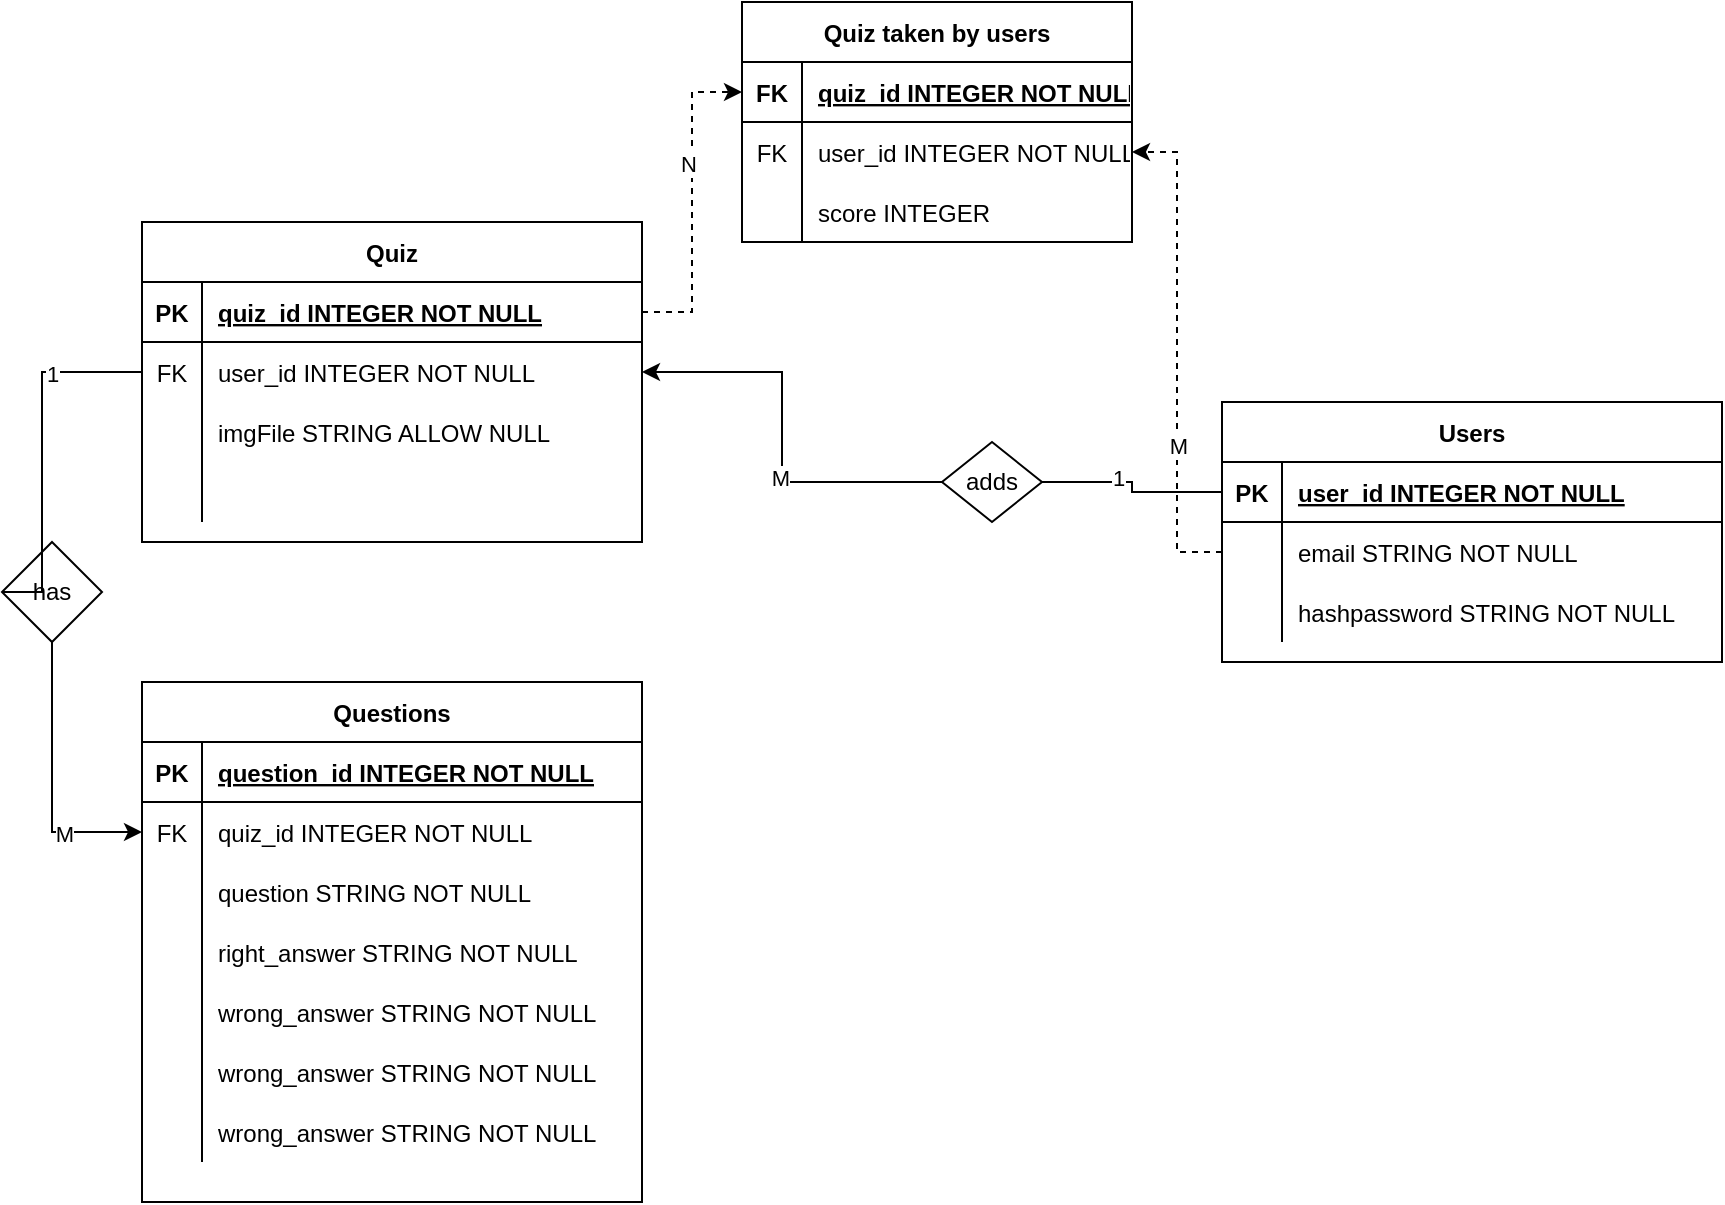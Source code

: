 <mxfile version="17.4.1" type="device"><diagram id="R2lEEEUBdFMjLlhIrx00" name="Page-1"><mxGraphModel dx="1190" dy="668" grid="1" gridSize="10" guides="1" tooltips="1" connect="1" arrows="1" fold="1" page="1" pageScale="1" pageWidth="850" pageHeight="1100" math="0" shadow="0" extFonts="Permanent Marker^https://fonts.googleapis.com/css?family=Permanent+Marker"><root><mxCell id="0"/><mxCell id="1" parent="0"/><mxCell id="C-vyLk0tnHw3VtMMgP7b-2" value="Users" style="shape=table;startSize=30;container=1;collapsible=1;childLayout=tableLayout;fixedRows=1;rowLines=0;fontStyle=1;align=center;resizeLast=1;" parent="1" vertex="1"><mxGeometry x="620" y="210" width="250" height="130" as="geometry"/></mxCell><mxCell id="C-vyLk0tnHw3VtMMgP7b-3" value="" style="shape=partialRectangle;collapsible=0;dropTarget=0;pointerEvents=0;fillColor=none;points=[[0,0.5],[1,0.5]];portConstraint=eastwest;top=0;left=0;right=0;bottom=1;" parent="C-vyLk0tnHw3VtMMgP7b-2" vertex="1"><mxGeometry y="30" width="250" height="30" as="geometry"/></mxCell><mxCell id="C-vyLk0tnHw3VtMMgP7b-4" value="PK" style="shape=partialRectangle;overflow=hidden;connectable=0;fillColor=none;top=0;left=0;bottom=0;right=0;fontStyle=1;" parent="C-vyLk0tnHw3VtMMgP7b-3" vertex="1"><mxGeometry width="30" height="30" as="geometry"><mxRectangle width="30" height="30" as="alternateBounds"/></mxGeometry></mxCell><mxCell id="C-vyLk0tnHw3VtMMgP7b-5" value="user_id INTEGER NOT NULL" style="shape=partialRectangle;overflow=hidden;connectable=0;fillColor=none;top=0;left=0;bottom=0;right=0;align=left;spacingLeft=6;fontStyle=5;" parent="C-vyLk0tnHw3VtMMgP7b-3" vertex="1"><mxGeometry x="30" width="220" height="30" as="geometry"><mxRectangle width="220" height="30" as="alternateBounds"/></mxGeometry></mxCell><mxCell id="C-vyLk0tnHw3VtMMgP7b-6" value="" style="shape=partialRectangle;collapsible=0;dropTarget=0;pointerEvents=0;fillColor=none;points=[[0,0.5],[1,0.5]];portConstraint=eastwest;top=0;left=0;right=0;bottom=0;" parent="C-vyLk0tnHw3VtMMgP7b-2" vertex="1"><mxGeometry y="60" width="250" height="30" as="geometry"/></mxCell><mxCell id="C-vyLk0tnHw3VtMMgP7b-7" value="" style="shape=partialRectangle;overflow=hidden;connectable=0;fillColor=none;top=0;left=0;bottom=0;right=0;" parent="C-vyLk0tnHw3VtMMgP7b-6" vertex="1"><mxGeometry width="30" height="30" as="geometry"><mxRectangle width="30" height="30" as="alternateBounds"/></mxGeometry></mxCell><mxCell id="C-vyLk0tnHw3VtMMgP7b-8" value="email STRING NOT NULL" style="shape=partialRectangle;overflow=hidden;connectable=0;fillColor=none;top=0;left=0;bottom=0;right=0;align=left;spacingLeft=6;" parent="C-vyLk0tnHw3VtMMgP7b-6" vertex="1"><mxGeometry x="30" width="220" height="30" as="geometry"><mxRectangle width="220" height="30" as="alternateBounds"/></mxGeometry></mxCell><mxCell id="C-vyLk0tnHw3VtMMgP7b-9" value="" style="shape=partialRectangle;collapsible=0;dropTarget=0;pointerEvents=0;fillColor=none;points=[[0,0.5],[1,0.5]];portConstraint=eastwest;top=0;left=0;right=0;bottom=0;" parent="C-vyLk0tnHw3VtMMgP7b-2" vertex="1"><mxGeometry y="90" width="250" height="30" as="geometry"/></mxCell><mxCell id="C-vyLk0tnHw3VtMMgP7b-10" value="" style="shape=partialRectangle;overflow=hidden;connectable=0;fillColor=none;top=0;left=0;bottom=0;right=0;" parent="C-vyLk0tnHw3VtMMgP7b-9" vertex="1"><mxGeometry width="30" height="30" as="geometry"><mxRectangle width="30" height="30" as="alternateBounds"/></mxGeometry></mxCell><mxCell id="C-vyLk0tnHw3VtMMgP7b-11" value="hashpassword STRING NOT NULL" style="shape=partialRectangle;overflow=hidden;connectable=0;fillColor=none;top=0;left=0;bottom=0;right=0;align=left;spacingLeft=6;" parent="C-vyLk0tnHw3VtMMgP7b-9" vertex="1"><mxGeometry x="30" width="220" height="30" as="geometry"><mxRectangle width="220" height="30" as="alternateBounds"/></mxGeometry></mxCell><mxCell id="C-vyLk0tnHw3VtMMgP7b-23" value="Questions" style="shape=table;startSize=30;container=1;collapsible=1;childLayout=tableLayout;fixedRows=1;rowLines=0;fontStyle=1;align=center;resizeLast=1;" parent="1" vertex="1"><mxGeometry x="80" y="350" width="250" height="260" as="geometry"/></mxCell><mxCell id="C-vyLk0tnHw3VtMMgP7b-24" value="" style="shape=partialRectangle;collapsible=0;dropTarget=0;pointerEvents=0;fillColor=none;points=[[0,0.5],[1,0.5]];portConstraint=eastwest;top=0;left=0;right=0;bottom=1;" parent="C-vyLk0tnHw3VtMMgP7b-23" vertex="1"><mxGeometry y="30" width="250" height="30" as="geometry"/></mxCell><mxCell id="C-vyLk0tnHw3VtMMgP7b-25" value="PK" style="shape=partialRectangle;overflow=hidden;connectable=0;fillColor=none;top=0;left=0;bottom=0;right=0;fontStyle=1;" parent="C-vyLk0tnHw3VtMMgP7b-24" vertex="1"><mxGeometry width="30" height="30" as="geometry"><mxRectangle width="30" height="30" as="alternateBounds"/></mxGeometry></mxCell><mxCell id="C-vyLk0tnHw3VtMMgP7b-26" value="question_id INTEGER NOT NULL" style="shape=partialRectangle;overflow=hidden;connectable=0;fillColor=none;top=0;left=0;bottom=0;right=0;align=left;spacingLeft=6;fontStyle=5;" parent="C-vyLk0tnHw3VtMMgP7b-24" vertex="1"><mxGeometry x="30" width="220" height="30" as="geometry"><mxRectangle width="220" height="30" as="alternateBounds"/></mxGeometry></mxCell><mxCell id="C-vyLk0tnHw3VtMMgP7b-27" value="" style="shape=partialRectangle;collapsible=0;dropTarget=0;pointerEvents=0;fillColor=none;points=[[0,0.5],[1,0.5]];portConstraint=eastwest;top=0;left=0;right=0;bottom=0;" parent="C-vyLk0tnHw3VtMMgP7b-23" vertex="1"><mxGeometry y="60" width="250" height="30" as="geometry"/></mxCell><mxCell id="C-vyLk0tnHw3VtMMgP7b-28" value="FK" style="shape=partialRectangle;overflow=hidden;connectable=0;fillColor=none;top=0;left=0;bottom=0;right=0;" parent="C-vyLk0tnHw3VtMMgP7b-27" vertex="1"><mxGeometry width="30" height="30" as="geometry"><mxRectangle width="30" height="30" as="alternateBounds"/></mxGeometry></mxCell><mxCell id="C-vyLk0tnHw3VtMMgP7b-29" value="quiz_id INTEGER NOT NULL" style="shape=partialRectangle;overflow=hidden;connectable=0;fillColor=none;top=0;left=0;bottom=0;right=0;align=left;spacingLeft=6;" parent="C-vyLk0tnHw3VtMMgP7b-27" vertex="1"><mxGeometry x="30" width="220" height="30" as="geometry"><mxRectangle width="220" height="30" as="alternateBounds"/></mxGeometry></mxCell><mxCell id="rpBbFwH1d6ttA4eePEH--14" value="" style="shape=partialRectangle;collapsible=0;dropTarget=0;pointerEvents=0;fillColor=none;points=[[0,0.5],[1,0.5]];portConstraint=eastwest;top=0;left=0;right=0;bottom=0;" parent="C-vyLk0tnHw3VtMMgP7b-23" vertex="1"><mxGeometry y="90" width="250" height="30" as="geometry"/></mxCell><mxCell id="rpBbFwH1d6ttA4eePEH--15" value="" style="shape=partialRectangle;overflow=hidden;connectable=0;fillColor=none;top=0;left=0;bottom=0;right=0;" parent="rpBbFwH1d6ttA4eePEH--14" vertex="1"><mxGeometry width="30" height="30" as="geometry"><mxRectangle width="30" height="30" as="alternateBounds"/></mxGeometry></mxCell><mxCell id="rpBbFwH1d6ttA4eePEH--16" value="question STRING NOT NULL" style="shape=partialRectangle;overflow=hidden;connectable=0;fillColor=none;top=0;left=0;bottom=0;right=0;align=left;spacingLeft=6;" parent="rpBbFwH1d6ttA4eePEH--14" vertex="1"><mxGeometry x="30" width="220" height="30" as="geometry"><mxRectangle width="220" height="30" as="alternateBounds"/></mxGeometry></mxCell><mxCell id="oCSMY3iK1VkEH_TK-eTj-6" value="" style="shape=partialRectangle;collapsible=0;dropTarget=0;pointerEvents=0;fillColor=none;points=[[0,0.5],[1,0.5]];portConstraint=eastwest;top=0;left=0;right=0;bottom=0;" vertex="1" parent="C-vyLk0tnHw3VtMMgP7b-23"><mxGeometry y="120" width="250" height="30" as="geometry"/></mxCell><mxCell id="oCSMY3iK1VkEH_TK-eTj-7" value="" style="shape=partialRectangle;overflow=hidden;connectable=0;fillColor=none;top=0;left=0;bottom=0;right=0;" vertex="1" parent="oCSMY3iK1VkEH_TK-eTj-6"><mxGeometry width="30" height="30" as="geometry"><mxRectangle width="30" height="30" as="alternateBounds"/></mxGeometry></mxCell><mxCell id="oCSMY3iK1VkEH_TK-eTj-8" value="right_answer STRING NOT NULL" style="shape=partialRectangle;overflow=hidden;connectable=0;fillColor=none;top=0;left=0;bottom=0;right=0;align=left;spacingLeft=6;" vertex="1" parent="oCSMY3iK1VkEH_TK-eTj-6"><mxGeometry x="30" width="220" height="30" as="geometry"><mxRectangle width="220" height="30" as="alternateBounds"/></mxGeometry></mxCell><mxCell id="oCSMY3iK1VkEH_TK-eTj-9" value="" style="shape=partialRectangle;collapsible=0;dropTarget=0;pointerEvents=0;fillColor=none;points=[[0,0.5],[1,0.5]];portConstraint=eastwest;top=0;left=0;right=0;bottom=0;" vertex="1" parent="C-vyLk0tnHw3VtMMgP7b-23"><mxGeometry y="150" width="250" height="30" as="geometry"/></mxCell><mxCell id="oCSMY3iK1VkEH_TK-eTj-10" value="" style="shape=partialRectangle;overflow=hidden;connectable=0;fillColor=none;top=0;left=0;bottom=0;right=0;" vertex="1" parent="oCSMY3iK1VkEH_TK-eTj-9"><mxGeometry width="30" height="30" as="geometry"><mxRectangle width="30" height="30" as="alternateBounds"/></mxGeometry></mxCell><mxCell id="oCSMY3iK1VkEH_TK-eTj-11" value="wrong_answer STRING NOT NULL" style="shape=partialRectangle;overflow=hidden;connectable=0;fillColor=none;top=0;left=0;bottom=0;right=0;align=left;spacingLeft=6;" vertex="1" parent="oCSMY3iK1VkEH_TK-eTj-9"><mxGeometry x="30" width="220" height="30" as="geometry"><mxRectangle width="220" height="30" as="alternateBounds"/></mxGeometry></mxCell><mxCell id="oCSMY3iK1VkEH_TK-eTj-12" value="" style="shape=partialRectangle;collapsible=0;dropTarget=0;pointerEvents=0;fillColor=none;points=[[0,0.5],[1,0.5]];portConstraint=eastwest;top=0;left=0;right=0;bottom=0;" vertex="1" parent="C-vyLk0tnHw3VtMMgP7b-23"><mxGeometry y="180" width="250" height="30" as="geometry"/></mxCell><mxCell id="oCSMY3iK1VkEH_TK-eTj-13" value="" style="shape=partialRectangle;overflow=hidden;connectable=0;fillColor=none;top=0;left=0;bottom=0;right=0;" vertex="1" parent="oCSMY3iK1VkEH_TK-eTj-12"><mxGeometry width="30" height="30" as="geometry"><mxRectangle width="30" height="30" as="alternateBounds"/></mxGeometry></mxCell><mxCell id="oCSMY3iK1VkEH_TK-eTj-14" value="wrong_answer STRING NOT NULL" style="shape=partialRectangle;overflow=hidden;connectable=0;fillColor=none;top=0;left=0;bottom=0;right=0;align=left;spacingLeft=6;" vertex="1" parent="oCSMY3iK1VkEH_TK-eTj-12"><mxGeometry x="30" width="220" height="30" as="geometry"><mxRectangle width="220" height="30" as="alternateBounds"/></mxGeometry></mxCell><mxCell id="oCSMY3iK1VkEH_TK-eTj-15" value="" style="shape=partialRectangle;collapsible=0;dropTarget=0;pointerEvents=0;fillColor=none;points=[[0,0.5],[1,0.5]];portConstraint=eastwest;top=0;left=0;right=0;bottom=0;" vertex="1" parent="C-vyLk0tnHw3VtMMgP7b-23"><mxGeometry y="210" width="250" height="30" as="geometry"/></mxCell><mxCell id="oCSMY3iK1VkEH_TK-eTj-16" value="" style="shape=partialRectangle;overflow=hidden;connectable=0;fillColor=none;top=0;left=0;bottom=0;right=0;" vertex="1" parent="oCSMY3iK1VkEH_TK-eTj-15"><mxGeometry width="30" height="30" as="geometry"><mxRectangle width="30" height="30" as="alternateBounds"/></mxGeometry></mxCell><mxCell id="oCSMY3iK1VkEH_TK-eTj-17" value="wrong_answer STRING NOT NULL" style="shape=partialRectangle;overflow=hidden;connectable=0;fillColor=none;top=0;left=0;bottom=0;right=0;align=left;spacingLeft=6;" vertex="1" parent="oCSMY3iK1VkEH_TK-eTj-15"><mxGeometry x="30" width="220" height="30" as="geometry"><mxRectangle width="220" height="30" as="alternateBounds"/></mxGeometry></mxCell><mxCell id="rpBbFwH1d6ttA4eePEH--1" value="Quiz" style="shape=table;startSize=30;container=1;collapsible=1;childLayout=tableLayout;fixedRows=1;rowLines=0;fontStyle=1;align=center;resizeLast=1;" parent="1" vertex="1"><mxGeometry x="80" y="120" width="250" height="160" as="geometry"/></mxCell><mxCell id="rpBbFwH1d6ttA4eePEH--2" value="" style="shape=partialRectangle;collapsible=0;dropTarget=0;pointerEvents=0;fillColor=none;points=[[0,0.5],[1,0.5]];portConstraint=eastwest;top=0;left=0;right=0;bottom=1;" parent="rpBbFwH1d6ttA4eePEH--1" vertex="1"><mxGeometry y="30" width="250" height="30" as="geometry"/></mxCell><mxCell id="rpBbFwH1d6ttA4eePEH--3" value="PK" style="shape=partialRectangle;overflow=hidden;connectable=0;fillColor=none;top=0;left=0;bottom=0;right=0;fontStyle=1;" parent="rpBbFwH1d6ttA4eePEH--2" vertex="1"><mxGeometry width="30" height="30" as="geometry"><mxRectangle width="30" height="30" as="alternateBounds"/></mxGeometry></mxCell><mxCell id="rpBbFwH1d6ttA4eePEH--4" value="quiz_id INTEGER NOT NULL" style="shape=partialRectangle;overflow=hidden;connectable=0;fillColor=none;top=0;left=0;bottom=0;right=0;align=left;spacingLeft=6;fontStyle=5;" parent="rpBbFwH1d6ttA4eePEH--2" vertex="1"><mxGeometry x="30" width="220" height="30" as="geometry"><mxRectangle width="220" height="30" as="alternateBounds"/></mxGeometry></mxCell><mxCell id="rpBbFwH1d6ttA4eePEH--5" value="" style="shape=partialRectangle;collapsible=0;dropTarget=0;pointerEvents=0;fillColor=none;points=[[0,0.5],[1,0.5]];portConstraint=eastwest;top=0;left=0;right=0;bottom=0;" parent="rpBbFwH1d6ttA4eePEH--1" vertex="1"><mxGeometry y="60" width="250" height="30" as="geometry"/></mxCell><mxCell id="rpBbFwH1d6ttA4eePEH--6" value="FK" style="shape=partialRectangle;overflow=hidden;connectable=0;fillColor=none;top=0;left=0;bottom=0;right=0;" parent="rpBbFwH1d6ttA4eePEH--5" vertex="1"><mxGeometry width="30" height="30" as="geometry"><mxRectangle width="30" height="30" as="alternateBounds"/></mxGeometry></mxCell><mxCell id="rpBbFwH1d6ttA4eePEH--7" value="user_id INTEGER NOT NULL" style="shape=partialRectangle;overflow=hidden;connectable=0;fillColor=none;top=0;left=0;bottom=0;right=0;align=left;spacingLeft=6;" parent="rpBbFwH1d6ttA4eePEH--5" vertex="1"><mxGeometry x="30" width="220" height="30" as="geometry"><mxRectangle width="220" height="30" as="alternateBounds"/></mxGeometry></mxCell><mxCell id="rpBbFwH1d6ttA4eePEH--8" value="" style="shape=partialRectangle;collapsible=0;dropTarget=0;pointerEvents=0;fillColor=none;points=[[0,0.5],[1,0.5]];portConstraint=eastwest;top=0;left=0;right=0;bottom=0;" parent="rpBbFwH1d6ttA4eePEH--1" vertex="1"><mxGeometry y="90" width="250" height="30" as="geometry"/></mxCell><mxCell id="rpBbFwH1d6ttA4eePEH--9" value="" style="shape=partialRectangle;overflow=hidden;connectable=0;fillColor=none;top=0;left=0;bottom=0;right=0;" parent="rpBbFwH1d6ttA4eePEH--8" vertex="1"><mxGeometry width="30" height="30" as="geometry"><mxRectangle width="30" height="30" as="alternateBounds"/></mxGeometry></mxCell><mxCell id="rpBbFwH1d6ttA4eePEH--10" value="imgFile STRING ALLOW NULL" style="shape=partialRectangle;overflow=hidden;connectable=0;fillColor=none;top=0;left=0;bottom=0;right=0;align=left;spacingLeft=6;" parent="rpBbFwH1d6ttA4eePEH--8" vertex="1"><mxGeometry x="30" width="220" height="30" as="geometry"><mxRectangle width="220" height="30" as="alternateBounds"/></mxGeometry></mxCell><mxCell id="rpBbFwH1d6ttA4eePEH--11" value="" style="shape=partialRectangle;collapsible=0;dropTarget=0;pointerEvents=0;fillColor=none;points=[[0,0.5],[1,0.5]];portConstraint=eastwest;top=0;left=0;right=0;bottom=0;" parent="rpBbFwH1d6ttA4eePEH--1" vertex="1"><mxGeometry y="120" width="250" height="30" as="geometry"/></mxCell><mxCell id="rpBbFwH1d6ttA4eePEH--12" value="" style="shape=partialRectangle;overflow=hidden;connectable=0;fillColor=none;top=0;left=0;bottom=0;right=0;" parent="rpBbFwH1d6ttA4eePEH--11" vertex="1"><mxGeometry width="30" height="30" as="geometry"><mxRectangle width="30" height="30" as="alternateBounds"/></mxGeometry></mxCell><mxCell id="rpBbFwH1d6ttA4eePEH--13" value="" style="shape=partialRectangle;overflow=hidden;connectable=0;fillColor=none;top=0;left=0;bottom=0;right=0;align=left;spacingLeft=6;" parent="rpBbFwH1d6ttA4eePEH--11" vertex="1"><mxGeometry x="30" width="220" height="30" as="geometry"><mxRectangle width="220" height="30" as="alternateBounds"/></mxGeometry></mxCell><mxCell id="rpBbFwH1d6ttA4eePEH--18" style="edgeStyle=orthogonalEdgeStyle;rounded=0;orthogonalLoop=1;jettySize=auto;html=1;entryX=0;entryY=0.5;entryDx=0;entryDy=0;startArrow=none;" parent="1" source="rpBbFwH1d6ttA4eePEH--30" target="C-vyLk0tnHw3VtMMgP7b-27" edge="1"><mxGeometry relative="1" as="geometry"/></mxCell><mxCell id="rpBbFwH1d6ttA4eePEH--20" value="M" style="edgeLabel;html=1;align=center;verticalAlign=middle;resizable=0;points=[];" parent="rpBbFwH1d6ttA4eePEH--18" vertex="1" connectable="0"><mxGeometry x="0.439" y="-1" relative="1" as="geometry"><mxPoint as="offset"/></mxGeometry></mxCell><mxCell id="rpBbFwH1d6ttA4eePEH--21" style="edgeStyle=orthogonalEdgeStyle;rounded=0;orthogonalLoop=1;jettySize=auto;html=1;entryX=1;entryY=0.5;entryDx=0;entryDy=0;startArrow=none;" parent="1" source="rpBbFwH1d6ttA4eePEH--24" target="rpBbFwH1d6ttA4eePEH--5" edge="1"><mxGeometry relative="1" as="geometry"><Array as="points"><mxPoint x="400" y="195"/></Array></mxGeometry></mxCell><mxCell id="rpBbFwH1d6ttA4eePEH--29" value="M" style="edgeLabel;html=1;align=center;verticalAlign=middle;resizable=0;points=[];" parent="rpBbFwH1d6ttA4eePEH--21" vertex="1" connectable="0"><mxGeometry x="-0.2" y="1" relative="1" as="geometry"><mxPoint as="offset"/></mxGeometry></mxCell><mxCell id="rpBbFwH1d6ttA4eePEH--24" value="adds" style="rhombus;whiteSpace=wrap;html=1;" parent="1" vertex="1"><mxGeometry x="480" y="230" width="50" height="40" as="geometry"/></mxCell><mxCell id="rpBbFwH1d6ttA4eePEH--25" value="" style="edgeStyle=orthogonalEdgeStyle;rounded=0;orthogonalLoop=1;jettySize=auto;html=1;entryX=1;entryY=0.5;entryDx=0;entryDy=0;endArrow=none;" parent="1" source="C-vyLk0tnHw3VtMMgP7b-3" target="rpBbFwH1d6ttA4eePEH--24" edge="1"><mxGeometry relative="1" as="geometry"><mxPoint x="450" y="165" as="sourcePoint"/><mxPoint x="330" y="195" as="targetPoint"/></mxGeometry></mxCell><mxCell id="rpBbFwH1d6ttA4eePEH--28" value="1" style="edgeLabel;html=1;align=center;verticalAlign=middle;resizable=0;points=[];" parent="rpBbFwH1d6ttA4eePEH--25" vertex="1" connectable="0"><mxGeometry x="0.2" y="-2" relative="1" as="geometry"><mxPoint as="offset"/></mxGeometry></mxCell><mxCell id="rpBbFwH1d6ttA4eePEH--30" value="has" style="rhombus;whiteSpace=wrap;html=1;" parent="1" vertex="1"><mxGeometry x="10" y="280" width="50" height="50" as="geometry"/></mxCell><mxCell id="rpBbFwH1d6ttA4eePEH--31" value="" style="edgeStyle=orthogonalEdgeStyle;rounded=0;orthogonalLoop=1;jettySize=auto;html=1;entryX=0;entryY=0.5;entryDx=0;entryDy=0;endArrow=none;" parent="1" source="rpBbFwH1d6ttA4eePEH--5" target="rpBbFwH1d6ttA4eePEH--30" edge="1"><mxGeometry relative="1" as="geometry"><mxPoint x="80" y="195" as="sourcePoint"/><mxPoint x="80" y="415" as="targetPoint"/><Array as="points"><mxPoint x="30" y="195"/><mxPoint x="30" y="305"/></Array></mxGeometry></mxCell><mxCell id="rpBbFwH1d6ttA4eePEH--32" value="1" style="edgeLabel;html=1;align=center;verticalAlign=middle;resizable=0;points=[];" parent="rpBbFwH1d6ttA4eePEH--31" vertex="1" connectable="0"><mxGeometry x="-0.5" y="1" relative="1" as="geometry"><mxPoint as="offset"/></mxGeometry></mxCell><mxCell id="rpBbFwH1d6ttA4eePEH--34" value="Quiz taken by users" style="shape=table;startSize=30;container=1;collapsible=1;childLayout=tableLayout;fixedRows=1;rowLines=0;fontStyle=1;align=center;resizeLast=1;" parent="1" vertex="1"><mxGeometry x="380" y="10" width="195" height="120" as="geometry"/></mxCell><mxCell id="rpBbFwH1d6ttA4eePEH--35" value="" style="shape=partialRectangle;collapsible=0;dropTarget=0;pointerEvents=0;fillColor=none;points=[[0,0.5],[1,0.5]];portConstraint=eastwest;top=0;left=0;right=0;bottom=1;" parent="rpBbFwH1d6ttA4eePEH--34" vertex="1"><mxGeometry y="30" width="195" height="30" as="geometry"/></mxCell><mxCell id="rpBbFwH1d6ttA4eePEH--36" value="FK" style="shape=partialRectangle;overflow=hidden;connectable=0;fillColor=none;top=0;left=0;bottom=0;right=0;fontStyle=1;" parent="rpBbFwH1d6ttA4eePEH--35" vertex="1"><mxGeometry width="30" height="30" as="geometry"><mxRectangle width="30" height="30" as="alternateBounds"/></mxGeometry></mxCell><mxCell id="rpBbFwH1d6ttA4eePEH--37" value="quiz_id INTEGER NOT NULL" style="shape=partialRectangle;overflow=hidden;connectable=0;fillColor=none;top=0;left=0;bottom=0;right=0;align=left;spacingLeft=6;fontStyle=5;" parent="rpBbFwH1d6ttA4eePEH--35" vertex="1"><mxGeometry x="30" width="165" height="30" as="geometry"><mxRectangle width="165" height="30" as="alternateBounds"/></mxGeometry></mxCell><mxCell id="rpBbFwH1d6ttA4eePEH--38" value="" style="shape=partialRectangle;collapsible=0;dropTarget=0;pointerEvents=0;fillColor=none;points=[[0,0.5],[1,0.5]];portConstraint=eastwest;top=0;left=0;right=0;bottom=0;" parent="rpBbFwH1d6ttA4eePEH--34" vertex="1"><mxGeometry y="60" width="195" height="30" as="geometry"/></mxCell><mxCell id="rpBbFwH1d6ttA4eePEH--39" value="FK" style="shape=partialRectangle;overflow=hidden;connectable=0;fillColor=none;top=0;left=0;bottom=0;right=0;" parent="rpBbFwH1d6ttA4eePEH--38" vertex="1"><mxGeometry width="30" height="30" as="geometry"><mxRectangle width="30" height="30" as="alternateBounds"/></mxGeometry></mxCell><mxCell id="rpBbFwH1d6ttA4eePEH--40" value="user_id INTEGER NOT NULL" style="shape=partialRectangle;overflow=hidden;connectable=0;fillColor=none;top=0;left=0;bottom=0;right=0;align=left;spacingLeft=6;" parent="rpBbFwH1d6ttA4eePEH--38" vertex="1"><mxGeometry x="30" width="165" height="30" as="geometry"><mxRectangle width="165" height="30" as="alternateBounds"/></mxGeometry></mxCell><mxCell id="rpBbFwH1d6ttA4eePEH--41" value="" style="shape=partialRectangle;collapsible=0;dropTarget=0;pointerEvents=0;fillColor=none;points=[[0,0.5],[1,0.5]];portConstraint=eastwest;top=0;left=0;right=0;bottom=0;" parent="rpBbFwH1d6ttA4eePEH--34" vertex="1"><mxGeometry y="90" width="195" height="30" as="geometry"/></mxCell><mxCell id="rpBbFwH1d6ttA4eePEH--42" value="" style="shape=partialRectangle;overflow=hidden;connectable=0;fillColor=none;top=0;left=0;bottom=0;right=0;" parent="rpBbFwH1d6ttA4eePEH--41" vertex="1"><mxGeometry width="30" height="30" as="geometry"><mxRectangle width="30" height="30" as="alternateBounds"/></mxGeometry></mxCell><mxCell id="rpBbFwH1d6ttA4eePEH--43" value="score INTEGER" style="shape=partialRectangle;overflow=hidden;connectable=0;fillColor=none;top=0;left=0;bottom=0;right=0;align=left;spacingLeft=6;" parent="rpBbFwH1d6ttA4eePEH--41" vertex="1"><mxGeometry x="30" width="165" height="30" as="geometry"><mxRectangle width="165" height="30" as="alternateBounds"/></mxGeometry></mxCell><mxCell id="rpBbFwH1d6ttA4eePEH--46" style="edgeStyle=orthogonalEdgeStyle;rounded=0;orthogonalLoop=1;jettySize=auto;html=1;entryX=1;entryY=0.5;entryDx=0;entryDy=0;dashed=1;" parent="1" source="C-vyLk0tnHw3VtMMgP7b-6" target="rpBbFwH1d6ttA4eePEH--38" edge="1"><mxGeometry relative="1" as="geometry"><mxPoint x="630" y="310" as="targetPoint"/></mxGeometry></mxCell><mxCell id="rpBbFwH1d6ttA4eePEH--48" value="M" style="edgeLabel;html=1;align=center;verticalAlign=middle;resizable=0;points=[];" parent="rpBbFwH1d6ttA4eePEH--46" vertex="1" connectable="0"><mxGeometry x="-0.38" relative="1" as="geometry"><mxPoint as="offset"/></mxGeometry></mxCell><mxCell id="rpBbFwH1d6ttA4eePEH--47" style="edgeStyle=orthogonalEdgeStyle;rounded=0;orthogonalLoop=1;jettySize=auto;html=1;exitX=1;exitY=0.5;exitDx=0;exitDy=0;entryX=0;entryY=0.5;entryDx=0;entryDy=0;dashed=1;" parent="1" source="rpBbFwH1d6ttA4eePEH--2" target="rpBbFwH1d6ttA4eePEH--35" edge="1"><mxGeometry relative="1" as="geometry"/></mxCell><mxCell id="rpBbFwH1d6ttA4eePEH--49" value="N" style="edgeLabel;html=1;align=center;verticalAlign=middle;resizable=0;points=[];" parent="rpBbFwH1d6ttA4eePEH--47" vertex="1" connectable="0"><mxGeometry x="0.243" y="2" relative="1" as="geometry"><mxPoint as="offset"/></mxGeometry></mxCell></root></mxGraphModel></diagram></mxfile>